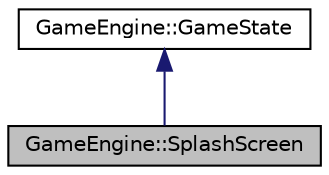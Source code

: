 digraph "GameEngine::SplashScreen"
{
  edge [fontname="Helvetica",fontsize="10",labelfontname="Helvetica",labelfontsize="10"];
  node [fontname="Helvetica",fontsize="10",shape=record];
  Node2 [label="GameEngine::SplashScreen",height=0.2,width=0.4,color="black", fillcolor="grey75", style="filled", fontcolor="black"];
  Node3 -> Node2 [dir="back",color="midnightblue",fontsize="10",style="solid",fontname="Helvetica"];
  Node3 [label="GameEngine::GameState",height=0.2,width=0.4,color="black", fillcolor="white", style="filled",URL="$class_game_engine_1_1_game_state.html"];
}
